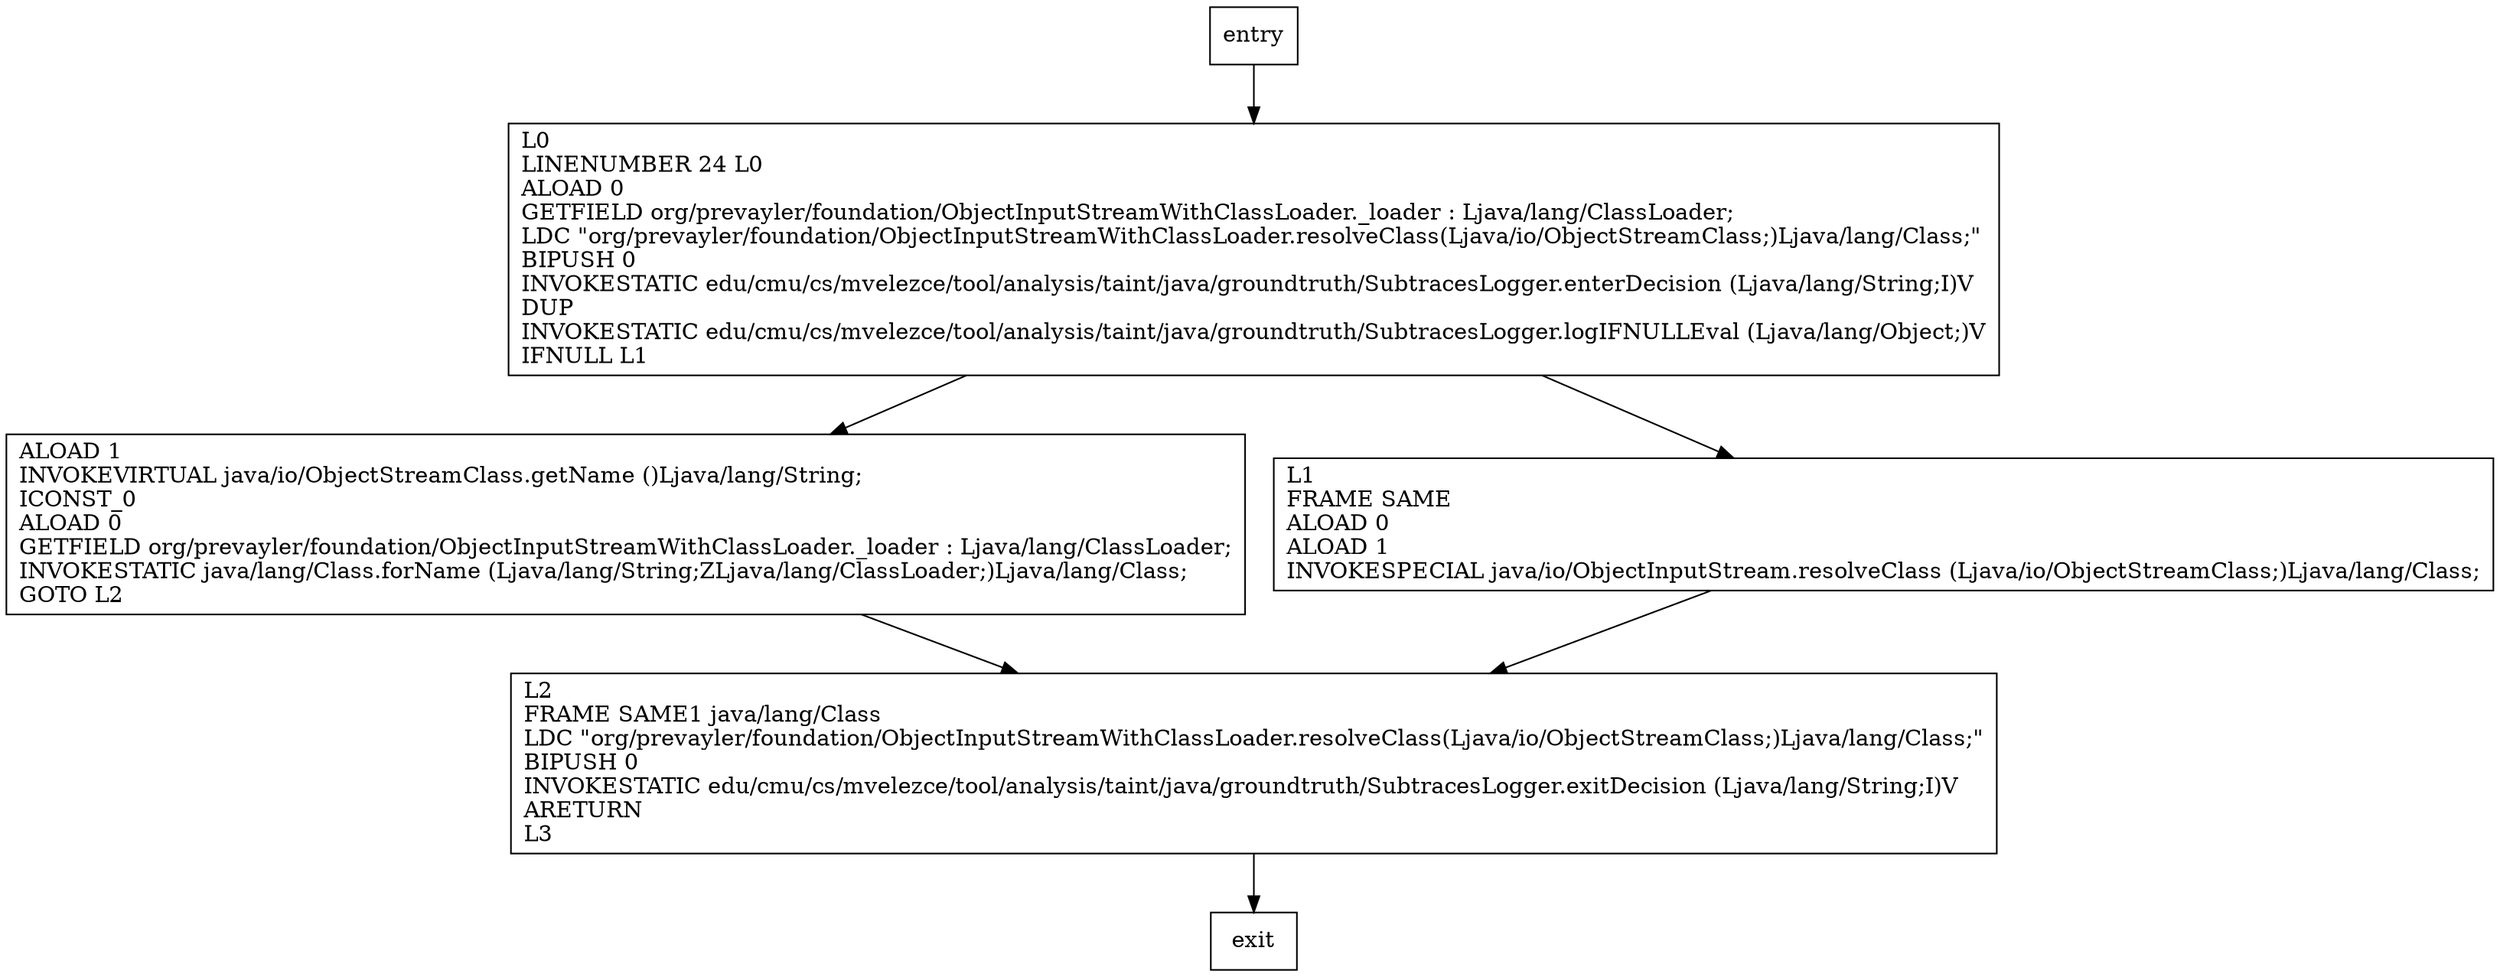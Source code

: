 digraph resolveClass {
node [shape=record];
1927406983 [label="L0\lLINENUMBER 24 L0\lALOAD 0\lGETFIELD org/prevayler/foundation/ObjectInputStreamWithClassLoader._loader : Ljava/lang/ClassLoader;\lLDC \"org/prevayler/foundation/ObjectInputStreamWithClassLoader.resolveClass(Ljava/io/ObjectStreamClass;)Ljava/lang/Class;\"\lBIPUSH 0\lINVOKESTATIC edu/cmu/cs/mvelezce/tool/analysis/taint/java/groundtruth/SubtracesLogger.enterDecision (Ljava/lang/String;I)V\lDUP\lINVOKESTATIC edu/cmu/cs/mvelezce/tool/analysis/taint/java/groundtruth/SubtracesLogger.logIFNULLEval (Ljava/lang/Object;)V\lIFNULL L1\l"];
1937867829 [label="ALOAD 1\lINVOKEVIRTUAL java/io/ObjectStreamClass.getName ()Ljava/lang/String;\lICONST_0\lALOAD 0\lGETFIELD org/prevayler/foundation/ObjectInputStreamWithClassLoader._loader : Ljava/lang/ClassLoader;\lINVOKESTATIC java/lang/Class.forName (Ljava/lang/String;ZLjava/lang/ClassLoader;)Ljava/lang/Class;\lGOTO L2\l"];
1345757830 [label="L1\lFRAME SAME\lALOAD 0\lALOAD 1\lINVOKESPECIAL java/io/ObjectInputStream.resolveClass (Ljava/io/ObjectStreamClass;)Ljava/lang/Class;\l"];
802062915 [label="L2\lFRAME SAME1 java/lang/Class\lLDC \"org/prevayler/foundation/ObjectInputStreamWithClassLoader.resolveClass(Ljava/io/ObjectStreamClass;)Ljava/lang/Class;\"\lBIPUSH 0\lINVOKESTATIC edu/cmu/cs/mvelezce/tool/analysis/taint/java/groundtruth/SubtracesLogger.exitDecision (Ljava/lang/String;I)V\lARETURN\lL3\l"];
entry;
exit;
entry -> 1927406983;
1927406983 -> 1937867829;
1927406983 -> 1345757830;
1937867829 -> 802062915;
1345757830 -> 802062915;
802062915 -> exit;
}

